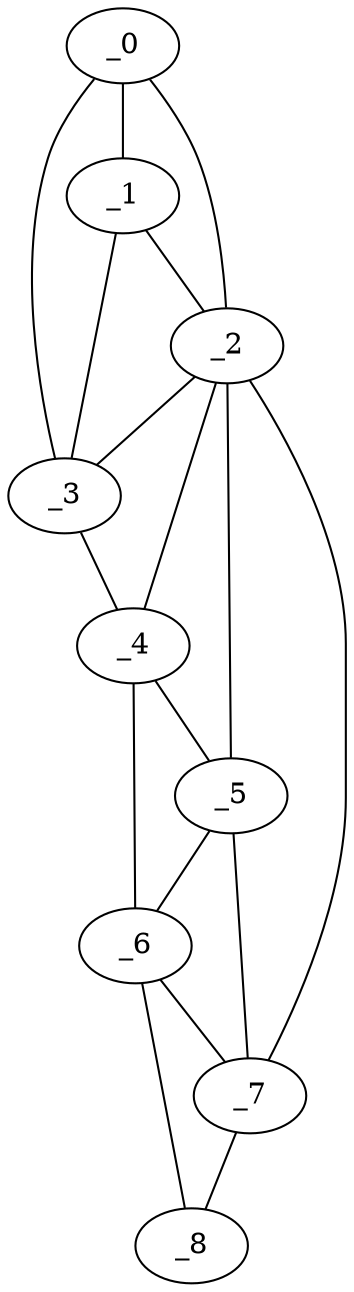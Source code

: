 graph "obj53__35.gxl" {
	_0	 [x=8,
		y=45];
	_1	 [x=34,
		y=38];
	_0 -- _1	 [valence=2];
	_2	 [x=44,
		y=55];
	_0 -- _2	 [valence=1];
	_3	 [x=54,
		y=28];
	_0 -- _3	 [valence=1];
	_1 -- _2	 [valence=2];
	_1 -- _3	 [valence=1];
	_2 -- _3	 [valence=2];
	_4	 [x=60,
		y=28];
	_2 -- _4	 [valence=2];
	_5	 [x=74,
		y=35];
	_2 -- _5	 [valence=1];
	_7	 [x=112,
		y=68];
	_2 -- _7	 [valence=1];
	_3 -- _4	 [valence=1];
	_4 -- _5	 [valence=2];
	_6	 [x=110,
		y=44];
	_4 -- _6	 [valence=1];
	_5 -- _6	 [valence=1];
	_5 -- _7	 [valence=2];
	_6 -- _7	 [valence=2];
	_8	 [x=117,
		y=63];
	_6 -- _8	 [valence=1];
	_7 -- _8	 [valence=1];
}
